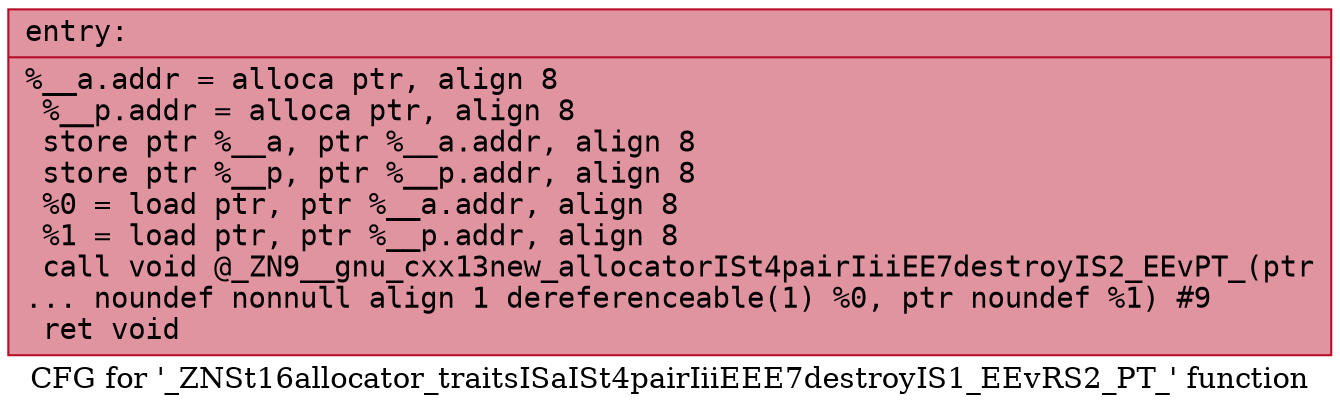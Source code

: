 digraph "CFG for '_ZNSt16allocator_traitsISaISt4pairIiiEEE7destroyIS1_EEvRS2_PT_' function" {
	label="CFG for '_ZNSt16allocator_traitsISaISt4pairIiiEEE7destroyIS1_EEvRS2_PT_' function";

	Node0x55c954f60f10 [shape=record,color="#b70d28ff", style=filled, fillcolor="#b70d2870" fontname="Courier",label="{entry:\l|  %__a.addr = alloca ptr, align 8\l  %__p.addr = alloca ptr, align 8\l  store ptr %__a, ptr %__a.addr, align 8\l  store ptr %__p, ptr %__p.addr, align 8\l  %0 = load ptr, ptr %__a.addr, align 8\l  %1 = load ptr, ptr %__p.addr, align 8\l  call void @_ZN9__gnu_cxx13new_allocatorISt4pairIiiEE7destroyIS2_EEvPT_(ptr\l... noundef nonnull align 1 dereferenceable(1) %0, ptr noundef %1) #9\l  ret void\l}"];
}
